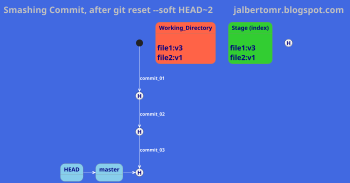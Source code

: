 @startuml
scale 350 width
title <color:silver><size:25>Smashing Commit, after git reset --soft HEAD~2         jalbertomr.blogspot.com
skinparam backgroundColor royalblue
skinparam arrowcolor white
skinparam arrowfontStyle bold
skinparam arrowfontcolor w

skinparam state {
  backgroundColor SkyBlue
  BorderColor gray
  backgroundColor<< Stage >> LimeGreen
  backgroundColor<< WorkDir >> Tomato
  backgroundColor<< History >> Khaki
  FontSize 16
  FontStyle bold
  fontcolor navy
}

state Working_Directory << WorkDir >>
state "Stage (index)" as Stage  << Stage >>
state _HEAD <<History>>

state HEAD
state master
state 48ed828 <<History>>
state 3f95103 <<History>>
state 5ec83b9 <<History>>


[*] --> 48ed828 : commit_01
48ed828 --> 3f95103 : commit_02
3f95103 --> 5ec83b9 : commit_03
48ed828 : <size:20>file1:v1\n
3f95103 : <size:20>file1:v2\n<size:20>file2: v1
5ec83b9 : <size:20>file1:v3\n<size:20>file2:v1
HEAD -right-> master
master -right-> 5ec83b9

Working_Directory : \n<size:20>file1:v3\n<size:20>file2:v1
Stage : \n<size:20>file1:v3\n<size:20>file2:v1
_HEAD : <size:16>5ec83b9\n<size:20>file1:v3\n<size:20>file2:v1



@enduml